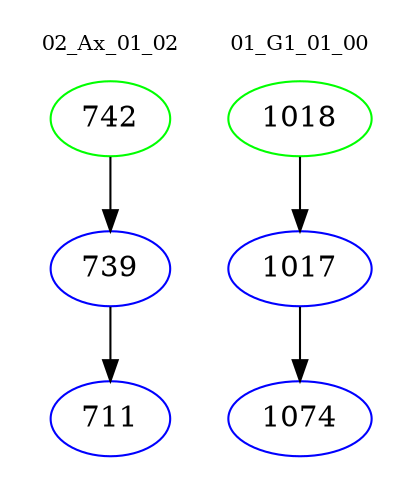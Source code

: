digraph{
subgraph cluster_0 {
color = white
label = "02_Ax_01_02";
fontsize=10;
T0_742 [label="742", color="green"]
T0_742 -> T0_739 [color="black"]
T0_739 [label="739", color="blue"]
T0_739 -> T0_711 [color="black"]
T0_711 [label="711", color="blue"]
}
subgraph cluster_1 {
color = white
label = "01_G1_01_00";
fontsize=10;
T1_1018 [label="1018", color="green"]
T1_1018 -> T1_1017 [color="black"]
T1_1017 [label="1017", color="blue"]
T1_1017 -> T1_1074 [color="black"]
T1_1074 [label="1074", color="blue"]
}
}
